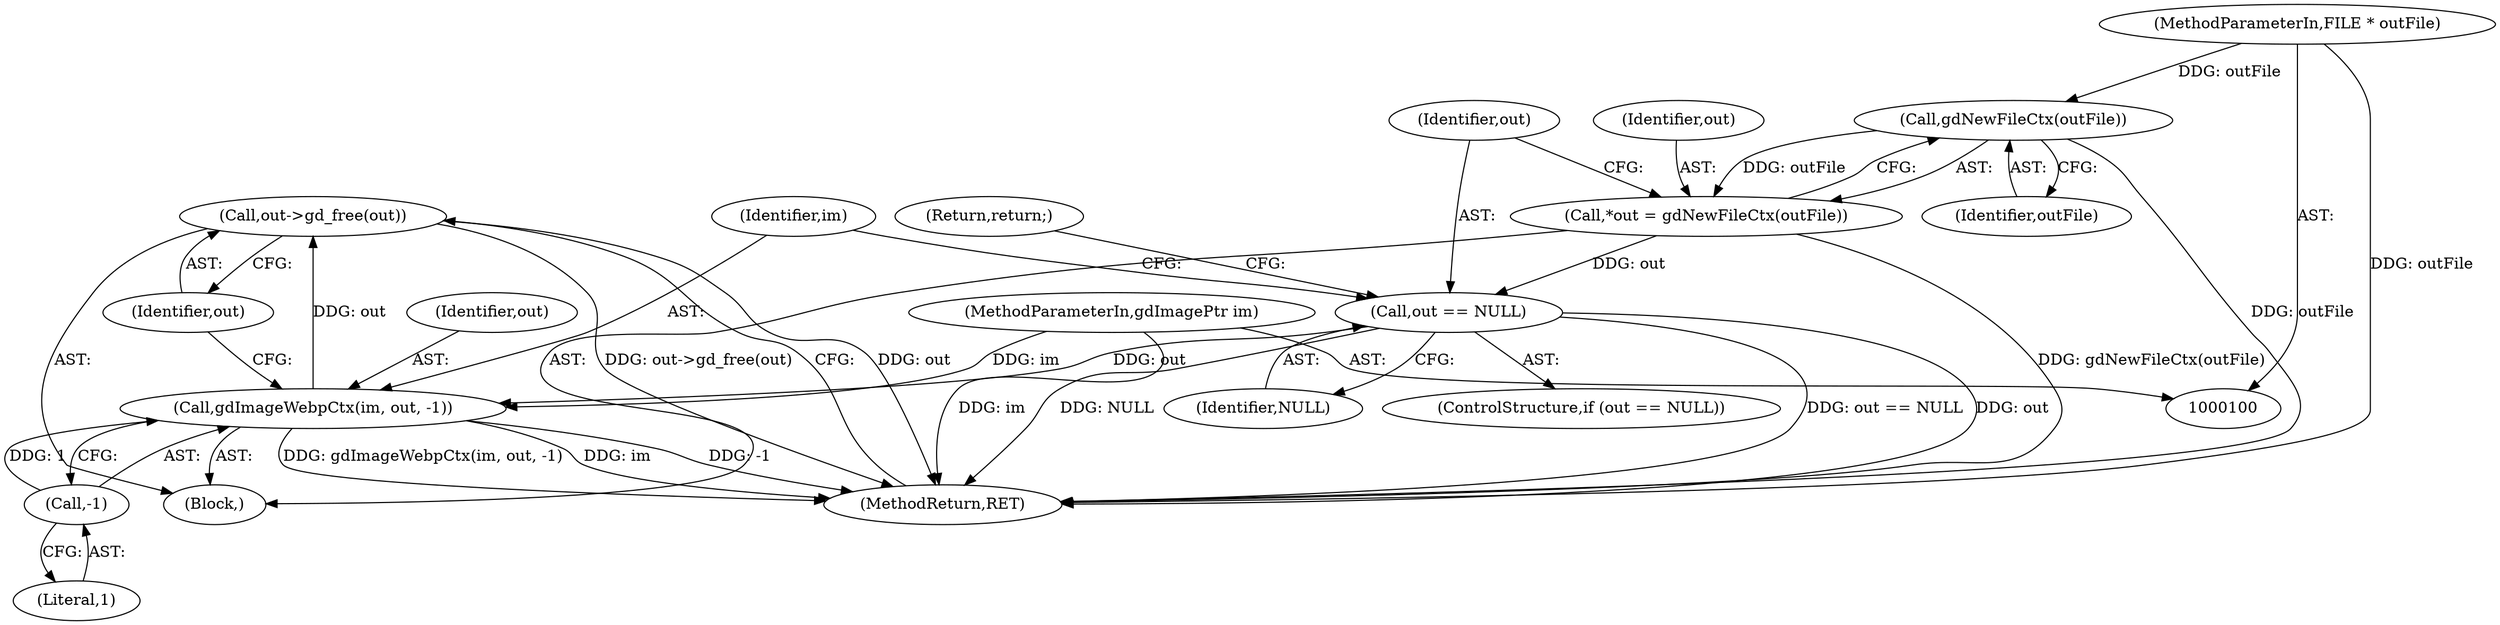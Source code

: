digraph "1_libgd_a49feeae76d41959d85ee733925a4cf40bac61b2@API" {
"1000120" [label="(Call,out->gd_free(out))"];
"1000115" [label="(Call,gdImageWebpCtx(im, out, -1))"];
"1000101" [label="(MethodParameterIn,gdImagePtr im)"];
"1000110" [label="(Call,out == NULL)"];
"1000105" [label="(Call,*out = gdNewFileCtx(outFile))"];
"1000107" [label="(Call,gdNewFileCtx(outFile))"];
"1000102" [label="(MethodParameterIn,FILE * outFile)"];
"1000118" [label="(Call,-1)"];
"1000116" [label="(Identifier,im)"];
"1000114" [label="(Return,return;)"];
"1000118" [label="(Call,-1)"];
"1000115" [label="(Call,gdImageWebpCtx(im, out, -1))"];
"1000119" [label="(Literal,1)"];
"1000120" [label="(Call,out->gd_free(out))"];
"1000110" [label="(Call,out == NULL)"];
"1000105" [label="(Call,*out = gdNewFileCtx(outFile))"];
"1000108" [label="(Identifier,outFile)"];
"1000117" [label="(Identifier,out)"];
"1000107" [label="(Call,gdNewFileCtx(outFile))"];
"1000103" [label="(Block,)"];
"1000121" [label="(Identifier,out)"];
"1000112" [label="(Identifier,NULL)"];
"1000111" [label="(Identifier,out)"];
"1000106" [label="(Identifier,out)"];
"1000101" [label="(MethodParameterIn,gdImagePtr im)"];
"1000102" [label="(MethodParameterIn,FILE * outFile)"];
"1000109" [label="(ControlStructure,if (out == NULL))"];
"1000122" [label="(MethodReturn,RET)"];
"1000120" -> "1000103"  [label="AST: "];
"1000120" -> "1000121"  [label="CFG: "];
"1000121" -> "1000120"  [label="AST: "];
"1000122" -> "1000120"  [label="CFG: "];
"1000120" -> "1000122"  [label="DDG: out"];
"1000120" -> "1000122"  [label="DDG: out->gd_free(out)"];
"1000115" -> "1000120"  [label="DDG: out"];
"1000115" -> "1000103"  [label="AST: "];
"1000115" -> "1000118"  [label="CFG: "];
"1000116" -> "1000115"  [label="AST: "];
"1000117" -> "1000115"  [label="AST: "];
"1000118" -> "1000115"  [label="AST: "];
"1000121" -> "1000115"  [label="CFG: "];
"1000115" -> "1000122"  [label="DDG: -1"];
"1000115" -> "1000122"  [label="DDG: gdImageWebpCtx(im, out, -1)"];
"1000115" -> "1000122"  [label="DDG: im"];
"1000101" -> "1000115"  [label="DDG: im"];
"1000110" -> "1000115"  [label="DDG: out"];
"1000118" -> "1000115"  [label="DDG: 1"];
"1000101" -> "1000100"  [label="AST: "];
"1000101" -> "1000122"  [label="DDG: im"];
"1000110" -> "1000109"  [label="AST: "];
"1000110" -> "1000112"  [label="CFG: "];
"1000111" -> "1000110"  [label="AST: "];
"1000112" -> "1000110"  [label="AST: "];
"1000114" -> "1000110"  [label="CFG: "];
"1000116" -> "1000110"  [label="CFG: "];
"1000110" -> "1000122"  [label="DDG: NULL"];
"1000110" -> "1000122"  [label="DDG: out == NULL"];
"1000110" -> "1000122"  [label="DDG: out"];
"1000105" -> "1000110"  [label="DDG: out"];
"1000105" -> "1000103"  [label="AST: "];
"1000105" -> "1000107"  [label="CFG: "];
"1000106" -> "1000105"  [label="AST: "];
"1000107" -> "1000105"  [label="AST: "];
"1000111" -> "1000105"  [label="CFG: "];
"1000105" -> "1000122"  [label="DDG: gdNewFileCtx(outFile)"];
"1000107" -> "1000105"  [label="DDG: outFile"];
"1000107" -> "1000108"  [label="CFG: "];
"1000108" -> "1000107"  [label="AST: "];
"1000107" -> "1000122"  [label="DDG: outFile"];
"1000102" -> "1000107"  [label="DDG: outFile"];
"1000102" -> "1000100"  [label="AST: "];
"1000102" -> "1000122"  [label="DDG: outFile"];
"1000118" -> "1000119"  [label="CFG: "];
"1000119" -> "1000118"  [label="AST: "];
}
